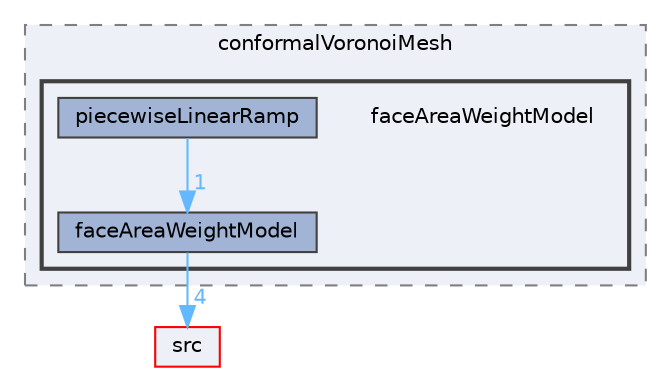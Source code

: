 digraph "applications/utilities/mesh/generation/foamyMesh/conformalVoronoiMesh/faceAreaWeightModel"
{
 // LATEX_PDF_SIZE
  bgcolor="transparent";
  edge [fontname=Helvetica,fontsize=10,labelfontname=Helvetica,labelfontsize=10];
  node [fontname=Helvetica,fontsize=10,shape=box,height=0.2,width=0.4];
  compound=true
  subgraph clusterdir_616e89101b4d92e7765258ddbabd9ee1 {
    graph [ bgcolor="#edf0f7", pencolor="grey50", label="conformalVoronoiMesh", fontname=Helvetica,fontsize=10 style="filled,dashed", URL="dir_616e89101b4d92e7765258ddbabd9ee1.html",tooltip=""]
  subgraph clusterdir_d9ce549976e20fb84d51fe6d9a6d993a {
    graph [ bgcolor="#edf0f7", pencolor="grey25", label="", fontname=Helvetica,fontsize=10 style="filled,bold", URL="dir_d9ce549976e20fb84d51fe6d9a6d993a.html",tooltip=""]
    dir_d9ce549976e20fb84d51fe6d9a6d993a [shape=plaintext, label="faceAreaWeightModel"];
  dir_4e5b9063b247b12e10130e95cd44fe00 [label="faceAreaWeightModel", fillcolor="#a2b4d6", color="grey25", style="filled", URL="dir_4e5b9063b247b12e10130e95cd44fe00.html",tooltip=""];
  dir_6e92e394101b3a2fd3f2fab074bfa62b [label="piecewiseLinearRamp", fillcolor="#a2b4d6", color="grey25", style="filled", URL="dir_6e92e394101b3a2fd3f2fab074bfa62b.html",tooltip=""];
  }
  }
  dir_68267d1309a1af8e8297ef4c3efbcdba [label="src", fillcolor="#edf0f7", color="red", style="filled", URL="dir_68267d1309a1af8e8297ef4c3efbcdba.html",tooltip=""];
  dir_4e5b9063b247b12e10130e95cd44fe00->dir_68267d1309a1af8e8297ef4c3efbcdba [headlabel="4", labeldistance=1.5 headhref="dir_001251_003729.html" href="dir_001251_003729.html" color="steelblue1" fontcolor="steelblue1"];
  dir_6e92e394101b3a2fd3f2fab074bfa62b->dir_4e5b9063b247b12e10130e95cd44fe00 [headlabel="1", labeldistance=1.5 headhref="dir_002916_001251.html" href="dir_002916_001251.html" color="steelblue1" fontcolor="steelblue1"];
}
